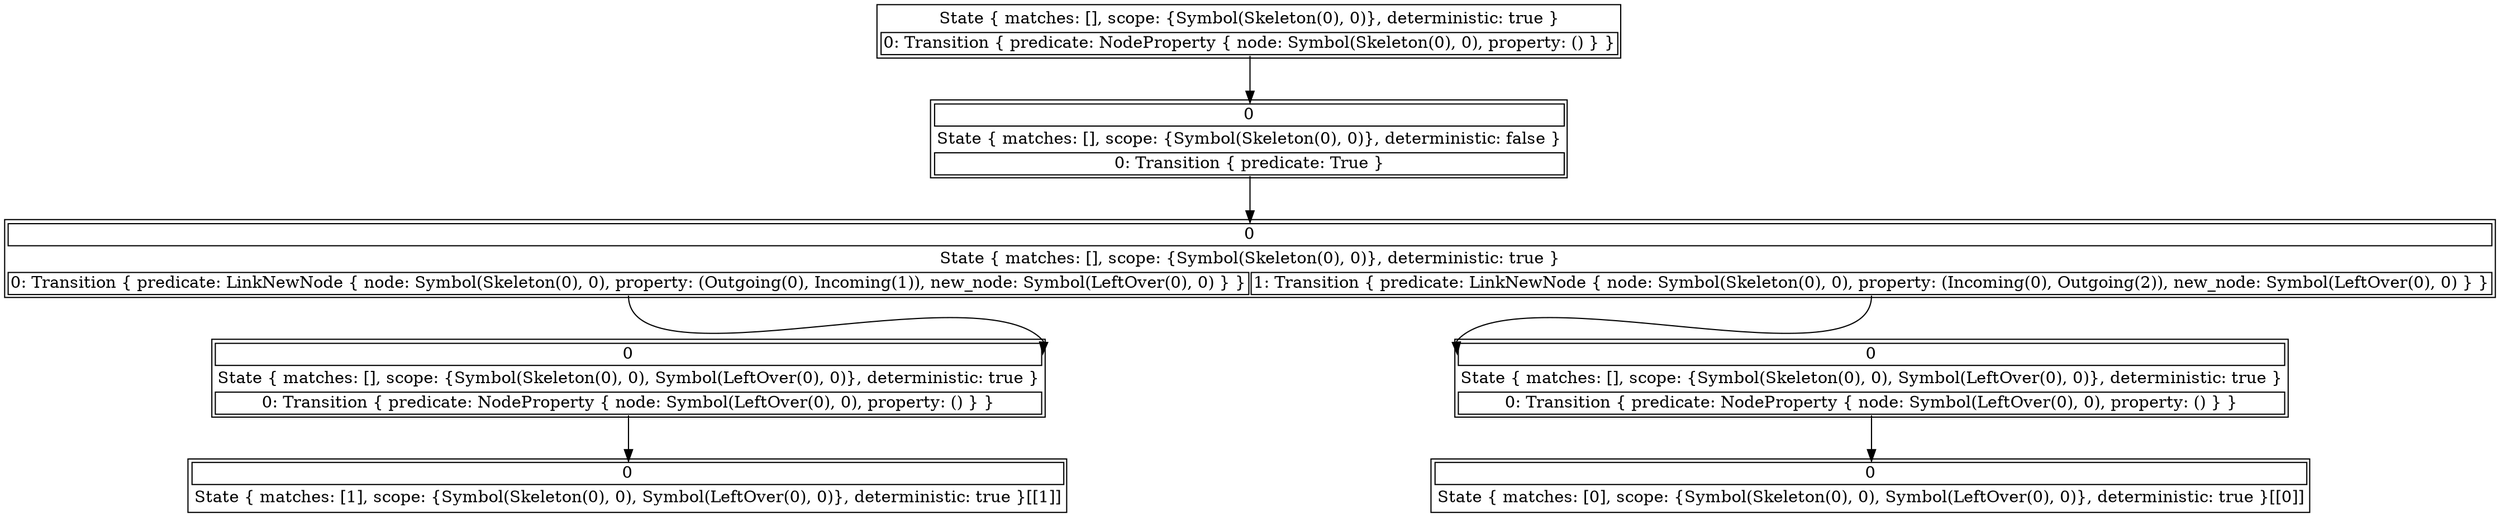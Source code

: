 digraph {
0 [shape=plain label=<<table border="1"><tr><td align="text" border="0" colspan="1">State { matches: [], scope: {Symbol(Skeleton(0), 0)}, deterministic: true }</td></tr><tr><td port="out0" align="text" colspan="1" cellpadding="1" >0: Transition { predicate: NodeProperty { node: Symbol(Skeleton(0), 0), property: () } }</td></tr></table>>]
0:out0 -> 1:in0 [style=""]
1 [shape=plain label=<<table border="1"><tr><td port="in0" align="text" colspan="1" cellpadding="1" >0</td></tr><tr><td align="text" border="0" colspan="1">State { matches: [], scope: {Symbol(Skeleton(0), 0)}, deterministic: false }</td></tr><tr><td port="out0" align="text" colspan="1" cellpadding="1" >0: Transition { predicate: True }</td></tr></table>>]
1:out0 -> 2:in0 [style=""]
2 [shape=plain label=<<table border="1"><tr><td port="in0" align="text" colspan="2" cellpadding="1" >0</td></tr><tr><td align="text" border="0" colspan="2">State { matches: [], scope: {Symbol(Skeleton(0), 0)}, deterministic: true }</td></tr><tr><td port="out0" align="text" colspan="1" cellpadding="1" >0: Transition { predicate: LinkNewNode { node: Symbol(Skeleton(0), 0), property: (Outgoing(0), Incoming(1)), new_node: Symbol(LeftOver(0), 0) } }</td><td port="out1" align="text" colspan="1" cellpadding="1" >1: Transition { predicate: LinkNewNode { node: Symbol(Skeleton(0), 0), property: (Incoming(0), Outgoing(2)), new_node: Symbol(LeftOver(0), 0) } }</td></tr></table>>]
2:out0 -> 3:in0 [style=""]
2:out1 -> 4:in0 [style=""]
3 [shape=plain label=<<table border="1"><tr><td port="in0" align="text" colspan="1" cellpadding="1" >0</td></tr><tr><td align="text" border="0" colspan="1">State { matches: [], scope: {Symbol(Skeleton(0), 0), Symbol(LeftOver(0), 0)}, deterministic: true }</td></tr><tr><td port="out0" align="text" colspan="1" cellpadding="1" >0: Transition { predicate: NodeProperty { node: Symbol(LeftOver(0), 0), property: () } }</td></tr></table>>]
3:out0 -> 5:in0 [style=""]
4 [shape=plain label=<<table border="1"><tr><td port="in0" align="text" colspan="1" cellpadding="1" >0</td></tr><tr><td align="text" border="0" colspan="1">State { matches: [], scope: {Symbol(Skeleton(0), 0), Symbol(LeftOver(0), 0)}, deterministic: true }</td></tr><tr><td port="out0" align="text" colspan="1" cellpadding="1" >0: Transition { predicate: NodeProperty { node: Symbol(LeftOver(0), 0), property: () } }</td></tr></table>>]
4:out0 -> 6:in0 [style=""]
5 [shape=plain label=<<table border="1"><tr><td port="in0" align="text" colspan="1" cellpadding="1" >0</td></tr><tr><td align="text" border="0" colspan="1">State { matches: [1], scope: {Symbol(Skeleton(0), 0), Symbol(LeftOver(0), 0)}, deterministic: true }[[1]]</td></tr></table>>]
6 [shape=plain label=<<table border="1"><tr><td port="in0" align="text" colspan="1" cellpadding="1" >0</td></tr><tr><td align="text" border="0" colspan="1">State { matches: [0], scope: {Symbol(Skeleton(0), 0), Symbol(LeftOver(0), 0)}, deterministic: true }[[0]]</td></tr></table>>]
}
